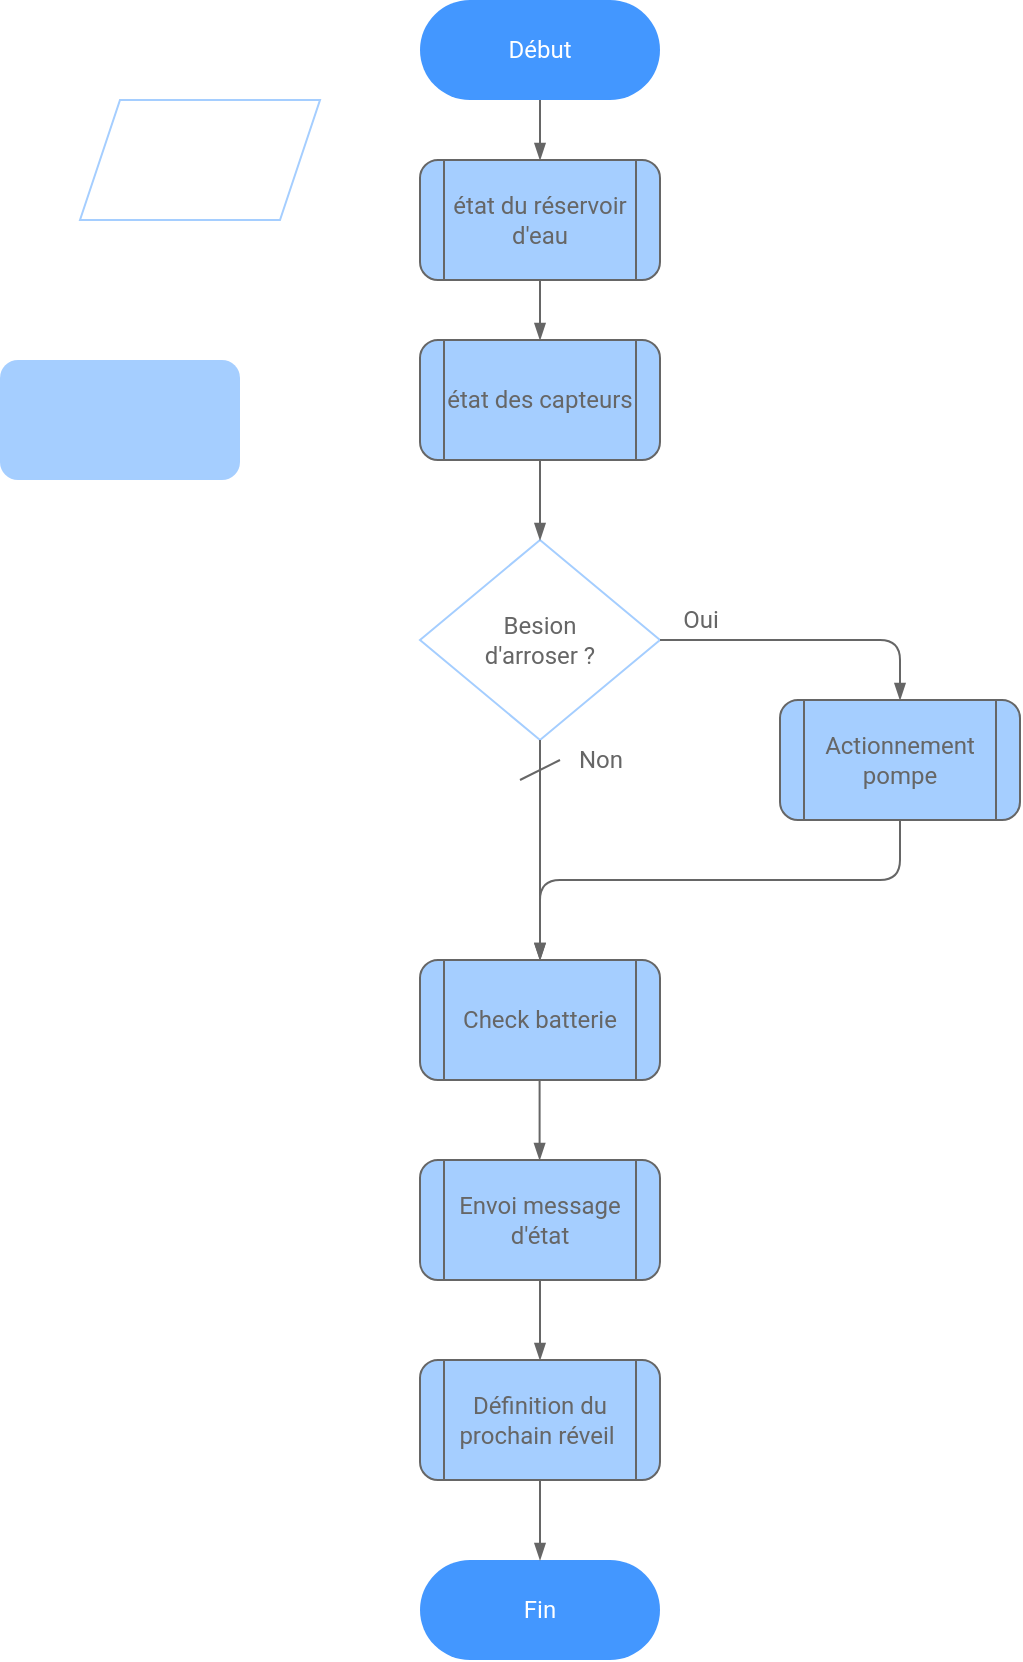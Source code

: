 <mxfile version="21.2.8" type="device" pages="3">
  <diagram name="Page-1" id="OE9aKIJHiNQNuaMelA7V">
    <mxGraphModel dx="1434" dy="839" grid="1" gridSize="10" guides="1" tooltips="1" connect="1" arrows="1" fold="1" page="1" pageScale="1" pageWidth="850" pageHeight="1100" math="0" shadow="0">
      <root>
        <mxCell id="0" />
        <mxCell id="1" parent="0" />
        <mxCell id="yngvC9tT7UjZiN8KPYfn-1" value="&lt;font color=&quot;#ffffff&quot;&gt;Début&lt;/font&gt;" style="rounded=1;whiteSpace=wrap;html=1;arcSize=50;fillColor=#4397ff;strokeColor=none;fontFamily=Roboto;fontSource=https%3A%2F%2Ffonts.googleapis.com%2Fcss%3Ffamily%3DRoboto;" parent="1" vertex="1">
          <mxGeometry x="320" y="120" width="120" height="50" as="geometry" />
        </mxCell>
        <mxCell id="yngvC9tT7UjZiN8KPYfn-2" value="&lt;font color=&quot;#666666&quot;&gt;état du réservoir d&#39;eau&lt;br&gt;&lt;/font&gt;" style="shape=process;whiteSpace=wrap;html=1;backgroundOutline=1;fontFamily=Roboto;strokeColor=#666666;fillColor=#A5CEFF;rounded=1;fontSource=https%3A%2F%2Ffonts.googleapis.com%2Fcss%3Ffamily%3DRoboto;" parent="1" vertex="1">
          <mxGeometry x="320" y="200" width="120" height="60" as="geometry" />
        </mxCell>
        <mxCell id="yngvC9tT7UjZiN8KPYfn-3" value="&lt;font color=&quot;#ffffff&quot;&gt;Fin&lt;/font&gt;" style="rounded=1;whiteSpace=wrap;html=1;arcSize=50;fillColor=#4397ff;strokeColor=none;fontFamily=Roboto;fontSource=https%3A%2F%2Ffonts.googleapis.com%2Fcss%3Ffamily%3DRoboto;" parent="1" vertex="1">
          <mxGeometry x="320" y="900" width="120" height="50" as="geometry" />
        </mxCell>
        <mxCell id="yngvC9tT7UjZiN8KPYfn-4" style="edgeStyle=orthogonalEdgeStyle;rounded=1;orthogonalLoop=1;jettySize=auto;html=1;fontFamily=Roboto;strokeColor=#666666;exitX=0.5;exitY=1;exitDx=0;exitDy=0;entryX=0.5;entryY=0;entryDx=0;entryDy=0;sketch=0;jumpStyle=none;endArrow=blockThin;endFill=1;fontSource=https%3A%2F%2Ffonts.googleapis.com%2Fcss%3Ffamily%3DRoboto;" parent="1" target="yngvC9tT7UjZiN8KPYfn-2" edge="1">
          <mxGeometry relative="1" as="geometry">
            <mxPoint x="380" y="170.0" as="sourcePoint" />
            <mxPoint x="650" y="270" as="targetPoint" />
            <Array as="points">
              <mxPoint x="380" y="170" />
              <mxPoint x="380" y="170" />
            </Array>
          </mxGeometry>
        </mxCell>
        <mxCell id="yngvC9tT7UjZiN8KPYfn-5" value="&lt;font color=&quot;#666666&quot;&gt;état des capteurs&lt;br&gt;&lt;/font&gt;" style="shape=process;whiteSpace=wrap;html=1;backgroundOutline=1;fontFamily=Roboto;strokeColor=#666666;fillColor=#A5CEFF;rounded=1;fontSource=https%3A%2F%2Ffonts.googleapis.com%2Fcss%3Ffamily%3DRoboto;" parent="1" vertex="1">
          <mxGeometry x="320" y="290" width="120" height="60" as="geometry" />
        </mxCell>
        <mxCell id="yngvC9tT7UjZiN8KPYfn-6" value="&lt;font color=&quot;#666666&quot;&gt;Besion&lt;br&gt;d&#39;arroser ?&lt;br&gt;&lt;/font&gt;" style="rhombus;whiteSpace=wrap;html=1;fontFamily=Roboto;fillColor=none;strokeColor=#A5CEFF;fontSource=https%3A%2F%2Ffonts.googleapis.com%2Fcss%3Ffamily%3DRoboto;" parent="1" vertex="1">
          <mxGeometry x="320" y="390" width="120" height="100" as="geometry" />
        </mxCell>
        <mxCell id="yngvC9tT7UjZiN8KPYfn-7" value="Non" style="text;html=1;align=center;verticalAlign=middle;resizable=0;points=[];autosize=1;strokeColor=none;fillColor=none;fontFamily=Roboto;fontColor=#666666;fontSource=https%3A%2F%2Ffonts.googleapis.com%2Fcss%3Ffamily%3DRoboto;" parent="1" vertex="1">
          <mxGeometry x="385" y="485" width="50" height="30" as="geometry" />
        </mxCell>
        <mxCell id="yngvC9tT7UjZiN8KPYfn-8" value="Oui" style="text;html=1;align=center;verticalAlign=middle;resizable=0;points=[];autosize=1;strokeColor=none;fillColor=none;fontFamily=Roboto;fontColor=#666666;fontSource=https%3A%2F%2Ffonts.googleapis.com%2Fcss%3Ffamily%3DRoboto;" parent="1" vertex="1">
          <mxGeometry x="440" y="415" width="40" height="30" as="geometry" />
        </mxCell>
        <mxCell id="yngvC9tT7UjZiN8KPYfn-9" style="edgeStyle=orthogonalEdgeStyle;rounded=1;orthogonalLoop=1;jettySize=auto;html=1;fontFamily=Roboto;strokeColor=#666666;exitX=1;exitY=0.5;exitDx=0;exitDy=0;sketch=0;jumpStyle=none;endArrow=blockThin;endFill=1;entryX=0.5;entryY=0;entryDx=0;entryDy=0;fontSource=https%3A%2F%2Ffonts.googleapis.com%2Fcss%3Ffamily%3DRoboto;" parent="1" source="yngvC9tT7UjZiN8KPYfn-6" target="yngvC9tT7UjZiN8KPYfn-10" edge="1">
          <mxGeometry relative="1" as="geometry">
            <mxPoint x="460" y="420" as="sourcePoint" />
            <mxPoint x="590" y="450" as="targetPoint" />
            <Array as="points">
              <mxPoint x="560" y="440" />
            </Array>
          </mxGeometry>
        </mxCell>
        <mxCell id="yngvC9tT7UjZiN8KPYfn-10" value="&lt;font color=&quot;#666666&quot;&gt;Actionnement&lt;br&gt;pompe&lt;br&gt;&lt;/font&gt;" style="shape=process;whiteSpace=wrap;html=1;backgroundOutline=1;fontFamily=Roboto;strokeColor=#666666;fillColor=#A5CEFF;rounded=1;fontSource=https%3A%2F%2Ffonts.googleapis.com%2Fcss%3Ffamily%3DRoboto;" parent="1" vertex="1">
          <mxGeometry x="500" y="470" width="120" height="60" as="geometry" />
        </mxCell>
        <mxCell id="yngvC9tT7UjZiN8KPYfn-11" style="edgeStyle=orthogonalEdgeStyle;rounded=1;orthogonalLoop=1;jettySize=auto;html=1;fontFamily=Roboto;strokeColor=#666666;exitX=0.5;exitY=1;exitDx=0;exitDy=0;sketch=0;jumpStyle=none;endArrow=blockThin;endFill=1;entryX=0.5;entryY=0;entryDx=0;entryDy=0;fontSource=https%3A%2F%2Ffonts.googleapis.com%2Fcss%3Ffamily%3DRoboto;" parent="1" source="yngvC9tT7UjZiN8KPYfn-2" target="yngvC9tT7UjZiN8KPYfn-5" edge="1">
          <mxGeometry relative="1" as="geometry">
            <mxPoint x="454" y="270" as="sourcePoint" />
            <mxPoint x="574" y="300" as="targetPoint" />
            <Array as="points">
              <mxPoint x="380" y="280" />
              <mxPoint x="380" y="280" />
            </Array>
          </mxGeometry>
        </mxCell>
        <mxCell id="yngvC9tT7UjZiN8KPYfn-12" style="edgeStyle=orthogonalEdgeStyle;rounded=1;orthogonalLoop=1;jettySize=auto;html=1;fontFamily=Roboto;strokeColor=#666666;exitX=0.5;exitY=1;exitDx=0;exitDy=0;sketch=0;jumpStyle=none;endArrow=blockThin;endFill=1;entryX=0.5;entryY=0;entryDx=0;entryDy=0;fontSource=https%3A%2F%2Ffonts.googleapis.com%2Fcss%3Ffamily%3DRoboto;" parent="1" source="yngvC9tT7UjZiN8KPYfn-5" target="yngvC9tT7UjZiN8KPYfn-6" edge="1">
          <mxGeometry relative="1" as="geometry">
            <mxPoint x="390" y="270" as="sourcePoint" />
            <mxPoint x="380" y="360" as="targetPoint" />
            <Array as="points">
              <mxPoint x="380" y="360" />
              <mxPoint x="380" y="360" />
            </Array>
          </mxGeometry>
        </mxCell>
        <mxCell id="yngvC9tT7UjZiN8KPYfn-13" style="edgeStyle=orthogonalEdgeStyle;rounded=1;orthogonalLoop=1;jettySize=auto;html=1;fontFamily=Roboto;strokeColor=#666666;exitX=0.5;exitY=1;exitDx=0;exitDy=0;sketch=0;jumpStyle=none;endArrow=blockThin;endFill=1;entryX=0.5;entryY=0;entryDx=0;entryDy=0;fontSource=https%3A%2F%2Ffonts.googleapis.com%2Fcss%3Ffamily%3DRoboto;" parent="1" source="yngvC9tT7UjZiN8KPYfn-6" target="yngvC9tT7UjZiN8KPYfn-20" edge="1">
          <mxGeometry relative="1" as="geometry">
            <mxPoint x="390" y="560" as="sourcePoint" />
            <mxPoint x="390" y="750" as="targetPoint" />
            <Array as="points" />
          </mxGeometry>
        </mxCell>
        <mxCell id="yngvC9tT7UjZiN8KPYfn-14" value="&lt;font color=&quot;#666666&quot;&gt;Envoi message&lt;br&gt;d&#39;état&lt;br&gt;&lt;/font&gt;" style="shape=process;whiteSpace=wrap;html=1;backgroundOutline=1;fontFamily=Roboto;strokeColor=#666666;fillColor=#A5CEFF;rounded=1;fontSource=https%3A%2F%2Ffonts.googleapis.com%2Fcss%3Ffamily%3DRoboto;" parent="1" vertex="1">
          <mxGeometry x="320" y="700" width="120" height="60" as="geometry" />
        </mxCell>
        <mxCell id="yngvC9tT7UjZiN8KPYfn-15" style="edgeStyle=orthogonalEdgeStyle;rounded=1;orthogonalLoop=1;jettySize=auto;html=1;fontFamily=Roboto;strokeColor=#666666;sketch=0;jumpStyle=none;endArrow=blockThin;endFill=1;entryX=0.5;entryY=0;entryDx=0;entryDy=0;exitX=0.5;exitY=1;exitDx=0;exitDy=0;fontSource=https%3A%2F%2Ffonts.googleapis.com%2Fcss%3Ffamily%3DRoboto;" parent="1" source="yngvC9tT7UjZiN8KPYfn-10" target="yngvC9tT7UjZiN8KPYfn-20" edge="1">
          <mxGeometry relative="1" as="geometry">
            <mxPoint x="560" y="730" as="sourcePoint" />
            <mxPoint x="400" y="760" as="targetPoint" />
            <Array as="points">
              <mxPoint x="560" y="560" />
              <mxPoint x="380" y="560" />
            </Array>
          </mxGeometry>
        </mxCell>
        <mxCell id="yngvC9tT7UjZiN8KPYfn-16" style="rounded=0;orthogonalLoop=1;jettySize=auto;html=1;fontFamily=Roboto;strokeColor=#666666;exitX=1;exitY=0.5;exitDx=0;exitDy=0;endArrow=none;endFill=0;fontSource=https%3A%2F%2Ffonts.googleapis.com%2Fcss%3Ffamily%3DRoboto;" parent="1" edge="1">
          <mxGeometry relative="1" as="geometry">
            <mxPoint x="370" y="510" as="sourcePoint" />
            <mxPoint x="390" y="500" as="targetPoint" />
          </mxGeometry>
        </mxCell>
        <mxCell id="yngvC9tT7UjZiN8KPYfn-17" style="edgeStyle=orthogonalEdgeStyle;rounded=1;orthogonalLoop=1;jettySize=auto;html=1;fontFamily=Roboto;strokeColor=#666666;sketch=0;jumpStyle=none;endArrow=blockThin;endFill=1;entryX=0.5;entryY=0;entryDx=0;entryDy=0;exitX=0.5;exitY=1;exitDx=0;exitDy=0;fontSource=https%3A%2F%2Ffonts.googleapis.com%2Fcss%3Ffamily%3DRoboto;" parent="1" source="yngvC9tT7UjZiN8KPYfn-14" target="yngvC9tT7UjZiN8KPYfn-19" edge="1">
          <mxGeometry relative="1" as="geometry">
            <mxPoint x="570" y="650" as="sourcePoint" />
            <mxPoint x="390" y="710" as="targetPoint" />
            <Array as="points">
              <mxPoint x="380" y="780" />
            </Array>
          </mxGeometry>
        </mxCell>
        <mxCell id="yngvC9tT7UjZiN8KPYfn-18" style="edgeStyle=orthogonalEdgeStyle;rounded=1;sketch=0;jumpStyle=none;orthogonalLoop=1;jettySize=auto;html=1;entryX=0.5;entryY=0;entryDx=0;entryDy=0;fontFamily=Roboto;fontColor=#666666;endArrow=blockThin;endFill=1;strokeColor=#666666;fontSource=https%3A%2F%2Ffonts.googleapis.com%2Fcss%3Ffamily%3DRoboto;" parent="1" source="yngvC9tT7UjZiN8KPYfn-19" target="yngvC9tT7UjZiN8KPYfn-3" edge="1">
          <mxGeometry relative="1" as="geometry" />
        </mxCell>
        <mxCell id="yngvC9tT7UjZiN8KPYfn-19" value="&lt;font color=&quot;#666666&quot;&gt;Définition du&lt;br&gt;prochain réveil&amp;nbsp;&lt;br&gt;&lt;/font&gt;" style="shape=process;whiteSpace=wrap;html=1;backgroundOutline=1;fontFamily=Roboto;strokeColor=#666666;fillColor=#A5CEFF;rounded=1;fontSource=https%3A%2F%2Ffonts.googleapis.com%2Fcss%3Ffamily%3DRoboto;" parent="1" vertex="1">
          <mxGeometry x="320" y="800" width="120" height="60" as="geometry" />
        </mxCell>
        <mxCell id="yngvC9tT7UjZiN8KPYfn-20" value="&lt;font color=&quot;#666666&quot;&gt;Check batterie&lt;/font&gt;" style="shape=process;whiteSpace=wrap;html=1;backgroundOutline=1;fontFamily=Roboto;strokeColor=#666666;fillColor=#A5CEFF;rounded=1;fontSource=https%3A%2F%2Ffonts.googleapis.com%2Fcss%3Ffamily%3DRoboto;" parent="1" vertex="1">
          <mxGeometry x="320" y="600" width="120" height="60" as="geometry" />
        </mxCell>
        <mxCell id="yngvC9tT7UjZiN8KPYfn-21" style="edgeStyle=orthogonalEdgeStyle;rounded=1;orthogonalLoop=1;jettySize=auto;html=1;fontFamily=Roboto;strokeColor=#666666;sketch=0;jumpStyle=none;endArrow=blockThin;endFill=1;entryX=0.5;entryY=0;entryDx=0;entryDy=0;exitX=0.5;exitY=1;exitDx=0;exitDy=0;fontSource=https%3A%2F%2Ffonts.googleapis.com%2Fcss%3Ffamily%3DRoboto;" parent="1" edge="1">
          <mxGeometry relative="1" as="geometry">
            <mxPoint x="379.8" y="660" as="sourcePoint" />
            <mxPoint x="379.8" y="700" as="targetPoint" />
            <Array as="points">
              <mxPoint x="379.8" y="680" />
            </Array>
          </mxGeometry>
        </mxCell>
        <mxCell id="yngvC9tT7UjZiN8KPYfn-23" value="" style="rounded=1;whiteSpace=wrap;html=1;fontFamily=Verdana;fillColor=#a5ceff;strokeColor=none;" parent="1" vertex="1">
          <mxGeometry x="110" y="300" width="120" height="60" as="geometry" />
        </mxCell>
        <mxCell id="yngvC9tT7UjZiN8KPYfn-24" value="" style="shape=parallelogram;perimeter=parallelogramPerimeter;whiteSpace=wrap;html=1;fixedSize=1;fontFamily=Verdana;strokeColor=#A5CEFF;fillColor=none;" parent="1" vertex="1">
          <mxGeometry x="150" y="170" width="120" height="60" as="geometry" />
        </mxCell>
      </root>
    </mxGraphModel>
  </diagram>
  <diagram id="vi9HgFCpm9P7u1nKo11P" name="Chronogramme-Starting">
    <mxGraphModel dx="1434" dy="839" grid="1" gridSize="10" guides="1" tooltips="1" connect="1" arrows="1" fold="1" page="1" pageScale="1" pageWidth="850" pageHeight="1100" math="0" shadow="0">
      <root>
        <mxCell id="0" />
        <mxCell id="1" parent="0" />
        <mxCell id="27HgH4-2QT6Ff63v_3GV-1" value="&lt;font color=&quot;#ffffff&quot;&gt;Start&lt;/font&gt;" style="rounded=1;whiteSpace=wrap;html=1;arcSize=50;fillColor=#4397ff;strokeColor=none;fontFamily=Roboto;fontSource=https%3A%2F%2Ffonts.googleapis.com%2Fcss%3Ffamily%3DRoboto;" parent="1" vertex="1">
          <mxGeometry x="40" y="80" width="120" height="40" as="geometry" />
        </mxCell>
        <mxCell id="27HgH4-2QT6Ff63v_3GV-2" style="edgeStyle=orthogonalEdgeStyle;rounded=1;orthogonalLoop=1;jettySize=auto;html=1;fontFamily=Roboto;strokeColor=#666666;exitX=1;exitY=0.5;exitDx=0;exitDy=0;entryX=0;entryY=0.5;entryDx=0;entryDy=0;sketch=0;jumpStyle=none;endArrow=blockThin;endFill=1;fontSource=https%3A%2F%2Ffonts.googleapis.com%2Fcss%3Ffamily%3DRoboto;" parent="1" source="27HgH4-2QT6Ff63v_3GV-1" target="jpqZsH3NFF88IBvpxgGf-1" edge="1">
          <mxGeometry relative="1" as="geometry">
            <mxPoint x="380" y="170.0" as="sourcePoint" />
            <mxPoint x="380" y="200" as="targetPoint" />
            <Array as="points" />
          </mxGeometry>
        </mxCell>
        <mxCell id="jpqZsH3NFF88IBvpxgGf-1" value="&lt;font color=&quot;#666666&quot;&gt;Splash&lt;br&gt;Screen&lt;br&gt;&lt;/font&gt;" style="shape=process;whiteSpace=wrap;html=1;backgroundOutline=1;fontFamily=Roboto;strokeColor=#666666;fillColor=#A5CEFF;rounded=1;fontSource=https%3A%2F%2Ffonts.googleapis.com%2Fcss%3Ffamily%3DRoboto;" parent="1" vertex="1">
          <mxGeometry x="200" y="70" width="120" height="60" as="geometry" />
        </mxCell>
        <mxCell id="PQH6kQ7z2z3Cy9Zp8rjt-1" value="&lt;font color=&quot;#666666&quot;&gt;User is&lt;br&gt;authenticated?&lt;br&gt;&lt;/font&gt;" style="rhombus;whiteSpace=wrap;html=1;fontFamily=Roboto;fillColor=none;strokeColor=#A5CEFF;fontSource=https%3A%2F%2Ffonts.googleapis.com%2Fcss%3Ffamily%3DRoboto;" parent="1" vertex="1">
          <mxGeometry x="360" y="50" width="120" height="100" as="geometry" />
        </mxCell>
        <mxCell id="iCKVBq57DxI1cTCN8JO2-2" value="&lt;font color=&quot;#666666&quot;&gt;Yes&lt;/font&gt;" style="text;html=1;strokeColor=none;fillColor=none;align=center;verticalAlign=middle;whiteSpace=wrap;rounded=0;fontFamily=Roboto;fontSource=https%3A%2F%2Ffonts.googleapis.com%2Fcss%3Ffamily%3DRoboto;" parent="1" vertex="1">
          <mxGeometry x="480" y="70" width="40" height="20" as="geometry" />
        </mxCell>
        <mxCell id="iCKVBq57DxI1cTCN8JO2-3" value="&lt;font color=&quot;#666666&quot;&gt;No&lt;/font&gt;" style="text;html=1;strokeColor=none;fillColor=none;align=center;verticalAlign=middle;whiteSpace=wrap;rounded=0;fontFamily=Roboto;fontSource=https%3A%2F%2Ffonts.googleapis.com%2Fcss%3Ffamily%3DRoboto;" parent="1" vertex="1">
          <mxGeometry x="380" y="150" width="40" height="20" as="geometry" />
        </mxCell>
        <mxCell id="5pzgxarPParY_VSVA__T-1" value="&lt;font color=&quot;#666666&quot;&gt;Home&lt;br&gt;&lt;/font&gt;" style="shape=process;whiteSpace=wrap;html=1;backgroundOutline=1;fontFamily=Roboto;strokeColor=#666666;fillColor=#A5CEFF;rounded=1;fontSource=https%3A%2F%2Ffonts.googleapis.com%2Fcss%3Ffamily%3DRoboto;" parent="1" vertex="1">
          <mxGeometry x="600" y="70" width="120" height="60" as="geometry" />
        </mxCell>
        <mxCell id="5pzgxarPParY_VSVA__T-2" value="&lt;font color=&quot;#666666&quot;&gt;Log In / Sign Up&lt;br&gt;&lt;/font&gt;" style="shape=process;whiteSpace=wrap;html=1;backgroundOutline=1;fontFamily=Roboto;strokeColor=#666666;fillColor=#A5CEFF;rounded=1;fontSource=https%3A%2F%2Ffonts.googleapis.com%2Fcss%3Ffamily%3DRoboto;" parent="1" vertex="1">
          <mxGeometry x="440" y="190" width="120" height="60" as="geometry" />
        </mxCell>
        <mxCell id="5pzgxarPParY_VSVA__T-3" style="edgeStyle=orthogonalEdgeStyle;rounded=1;orthogonalLoop=1;jettySize=auto;html=1;fontFamily=Roboto;strokeColor=#666666;exitX=1;exitY=0.5;exitDx=0;exitDy=0;entryX=0;entryY=0.5;entryDx=0;entryDy=0;sketch=0;jumpStyle=none;endArrow=blockThin;endFill=1;fontSource=https%3A%2F%2Ffonts.googleapis.com%2Fcss%3Ffamily%3DRoboto;" parent="1" edge="1">
          <mxGeometry relative="1" as="geometry">
            <mxPoint x="320" y="100" as="sourcePoint" />
            <mxPoint x="360" y="100" as="targetPoint" />
            <Array as="points" />
          </mxGeometry>
        </mxCell>
        <mxCell id="5pzgxarPParY_VSVA__T-4" style="edgeStyle=orthogonalEdgeStyle;rounded=1;orthogonalLoop=1;jettySize=auto;html=1;fontFamily=Roboto;strokeColor=#666666;exitX=0.5;exitY=1;exitDx=0;exitDy=0;entryX=0;entryY=0.5;entryDx=0;entryDy=0;sketch=0;jumpStyle=none;endArrow=blockThin;endFill=1;fontSource=https%3A%2F%2Ffonts.googleapis.com%2Fcss%3Ffamily%3DRoboto;" parent="1" source="PQH6kQ7z2z3Cy9Zp8rjt-1" target="5pzgxarPParY_VSVA__T-2" edge="1">
          <mxGeometry relative="1" as="geometry">
            <mxPoint x="330" y="110" as="sourcePoint" />
            <mxPoint x="370" y="110" as="targetPoint" />
            <Array as="points" />
          </mxGeometry>
        </mxCell>
        <mxCell id="5pzgxarPParY_VSVA__T-5" style="edgeStyle=orthogonalEdgeStyle;rounded=1;orthogonalLoop=1;jettySize=auto;html=1;fontFamily=Roboto;strokeColor=#666666;exitX=1;exitY=0.5;exitDx=0;exitDy=0;entryX=0;entryY=0.5;entryDx=0;entryDy=0;sketch=0;jumpStyle=none;endArrow=blockThin;endFill=1;fontSource=https%3A%2F%2Ffonts.googleapis.com%2Fcss%3Ffamily%3DRoboto;" parent="1" source="PQH6kQ7z2z3Cy9Zp8rjt-1" target="5pzgxarPParY_VSVA__T-1" edge="1">
          <mxGeometry relative="1" as="geometry">
            <mxPoint x="340" y="120" as="sourcePoint" />
            <mxPoint x="380" y="120" as="targetPoint" />
            <Array as="points" />
          </mxGeometry>
        </mxCell>
        <mxCell id="5pzgxarPParY_VSVA__T-6" style="edgeStyle=orthogonalEdgeStyle;rounded=1;orthogonalLoop=1;jettySize=auto;html=1;fontFamily=Roboto;strokeColor=#666666;exitX=1;exitY=0.5;exitDx=0;exitDy=0;sketch=0;jumpStyle=none;endArrow=blockThin;endFill=1;fontSource=https%3A%2F%2Ffonts.googleapis.com%2Fcss%3Ffamily%3DRoboto;entryX=0;entryY=0.5;entryDx=0;entryDy=0;" parent="1" source="5pzgxarPParY_VSVA__T-2" target="5pzgxarPParY_VSVA__T-1" edge="1">
          <mxGeometry relative="1" as="geometry">
            <mxPoint x="350" y="130" as="sourcePoint" />
            <mxPoint x="620" y="100" as="targetPoint" />
            <Array as="points">
              <mxPoint x="580" y="220" />
              <mxPoint x="580" y="100" />
            </Array>
          </mxGeometry>
        </mxCell>
        <mxCell id="JlPel_Fg4g8lpSBIWcdE-1" style="rounded=0;orthogonalLoop=1;jettySize=auto;html=1;fontFamily=Roboto;strokeColor=#666666;exitX=1;exitY=0.5;exitDx=0;exitDy=0;endArrow=none;endFill=0;fontSource=https%3A%2F%2Ffonts.googleapis.com%2Fcss%3Ffamily%3DRoboto;" parent="1" edge="1">
          <mxGeometry relative="1" as="geometry">
            <mxPoint x="410" y="160" as="sourcePoint" />
            <mxPoint x="430" y="150" as="targetPoint" />
          </mxGeometry>
        </mxCell>
        <mxCell id="JlPel_Fg4g8lpSBIWcdE-2" style="edgeStyle=orthogonalEdgeStyle;rounded=1;orthogonalLoop=1;jettySize=auto;html=1;fontFamily=Roboto;strokeColor=#666666;exitX=1;exitY=0.5;exitDx=0;exitDy=0;sketch=0;jumpStyle=none;endArrow=none;endFill=0;fontSource=https%3A%2F%2Ffonts.googleapis.com%2Fcss%3Ffamily%3DRoboto;dashed=1;" parent="1" edge="1">
          <mxGeometry relative="1" as="geometry">
            <mxPoint x="740" y="99.58" as="sourcePoint" />
            <mxPoint x="760" y="100" as="targetPoint" />
            <Array as="points" />
          </mxGeometry>
        </mxCell>
        <mxCell id="JlPel_Fg4g8lpSBIWcdE-3" style="edgeStyle=orthogonalEdgeStyle;rounded=1;orthogonalLoop=1;jettySize=auto;html=1;fontFamily=Roboto;strokeColor=#666666;exitX=1;exitY=0.5;exitDx=0;exitDy=0;sketch=0;jumpStyle=none;endArrow=none;endFill=0;fontSource=https%3A%2F%2Ffonts.googleapis.com%2Fcss%3Ffamily%3DRoboto;" parent="1" edge="1">
          <mxGeometry relative="1" as="geometry">
            <mxPoint x="720" y="99.59" as="sourcePoint" />
            <mxPoint x="740" y="100" as="targetPoint" />
            <Array as="points" />
          </mxGeometry>
        </mxCell>
      </root>
    </mxGraphModel>
  </diagram>
  <diagram id="MhlTlizCZdZfOIsXYbhk" name="Detect modules">
    <mxGraphModel dx="1687" dy="987" grid="1" gridSize="10" guides="1" tooltips="1" connect="1" arrows="1" fold="1" page="1" pageScale="1" pageWidth="1100" pageHeight="850" math="0" shadow="0">
      <root>
        <mxCell id="0" />
        <mxCell id="1" parent="0" />
        <mxCell id="9OPWW8Eglko5EGN0U-7P-1" value="&lt;font color=&quot;#ffffff&quot;&gt;Interruption&lt;/font&gt;" style="rounded=1;whiteSpace=wrap;html=1;arcSize=50;fillColor=#4397ff;strokeColor=none;fontFamily=Roboto;fontSource=https%3A%2F%2Ffonts.googleapis.com%2Fcss%3Ffamily%3DRoboto;" vertex="1" parent="1">
          <mxGeometry x="40" y="80" width="120" height="40" as="geometry" />
        </mxCell>
        <mxCell id="9OPWW8Eglko5EGN0U-7P-2" style="edgeStyle=orthogonalEdgeStyle;rounded=1;orthogonalLoop=1;jettySize=auto;html=1;fontFamily=Roboto;strokeColor=#666666;exitX=1;exitY=0.5;exitDx=0;exitDy=0;entryX=0;entryY=0.5;entryDx=0;entryDy=0;sketch=0;jumpStyle=none;endArrow=blockThin;endFill=1;fontSource=https%3A%2F%2Ffonts.googleapis.com%2Fcss%3Ffamily%3DRoboto;" edge="1" parent="1" source="9OPWW8Eglko5EGN0U-7P-1" target="9OPWW8Eglko5EGN0U-7P-3">
          <mxGeometry relative="1" as="geometry">
            <mxPoint x="380" y="170.0" as="sourcePoint" />
            <mxPoint x="380" y="200" as="targetPoint" />
            <Array as="points" />
          </mxGeometry>
        </mxCell>
        <mxCell id="9OPWW8Eglko5EGN0U-7P-3" value="&lt;font color=&quot;#666666&quot;&gt;Retrive MAC address&lt;br&gt;&lt;/font&gt;" style="shape=process;whiteSpace=wrap;html=1;backgroundOutline=1;fontFamily=Roboto;strokeColor=#666666;fillColor=#A5CEFF;rounded=1;fontSource=https%3A%2F%2Ffonts.googleapis.com%2Fcss%3Ffamily%3DRoboto;" vertex="1" parent="1">
          <mxGeometry x="200" y="70" width="120" height="60" as="geometry" />
        </mxCell>
        <mxCell id="9OPWW8Eglko5EGN0U-7P-4" value="&lt;font color=&quot;#666666&quot;&gt;HASH identical ?&lt;br&gt;&lt;/font&gt;" style="rhombus;whiteSpace=wrap;html=1;fontFamily=Roboto;fillColor=none;strokeColor=#A5CEFF;fontSource=https%3A%2F%2Ffonts.googleapis.com%2Fcss%3Ffamily%3DRoboto;" vertex="1" parent="1">
          <mxGeometry x="520" y="50" width="120" height="100" as="geometry" />
        </mxCell>
        <mxCell id="9OPWW8Eglko5EGN0U-7P-5" value="&lt;font color=&quot;#666666&quot;&gt;Yes&lt;/font&gt;" style="text;html=1;strokeColor=none;fillColor=none;align=center;verticalAlign=middle;whiteSpace=wrap;rounded=0;fontFamily=Roboto;fontSource=https%3A%2F%2Ffonts.googleapis.com%2Fcss%3Ffamily%3DRoboto;" vertex="1" parent="1">
          <mxGeometry x="640" y="70" width="40" height="20" as="geometry" />
        </mxCell>
        <mxCell id="9OPWW8Eglko5EGN0U-7P-6" value="&lt;font color=&quot;#666666&quot;&gt;No&lt;/font&gt;" style="text;html=1;strokeColor=none;fillColor=none;align=center;verticalAlign=middle;whiteSpace=wrap;rounded=0;fontFamily=Roboto;fontSource=https%3A%2F%2Ffonts.googleapis.com%2Fcss%3Ffamily%3DRoboto;" vertex="1" parent="1">
          <mxGeometry x="540" y="150" width="40" height="20" as="geometry" />
        </mxCell>
        <mxCell id="9OPWW8Eglko5EGN0U-7P-7" value="&lt;font color=&quot;#666666&quot;&gt;Connection&lt;br&gt;&lt;/font&gt;" style="shape=process;whiteSpace=wrap;html=1;backgroundOutline=1;fontFamily=Roboto;strokeColor=#666666;fillColor=#A5CEFF;rounded=1;fontSource=https%3A%2F%2Ffonts.googleapis.com%2Fcss%3Ffamily%3DRoboto;" vertex="1" parent="1">
          <mxGeometry x="680" y="70" width="120" height="60" as="geometry" />
        </mxCell>
        <mxCell id="9OPWW8Eglko5EGN0U-7P-9" style="edgeStyle=orthogonalEdgeStyle;rounded=1;orthogonalLoop=1;jettySize=auto;html=1;fontFamily=Roboto;strokeColor=#666666;exitX=1;exitY=0.5;exitDx=0;exitDy=0;entryX=0;entryY=0.5;entryDx=0;entryDy=0;sketch=0;jumpStyle=none;endArrow=blockThin;endFill=1;fontSource=https%3A%2F%2Ffonts.googleapis.com%2Fcss%3Ffamily%3DRoboto;" edge="1" parent="1">
          <mxGeometry relative="1" as="geometry">
            <mxPoint x="320" y="100" as="sourcePoint" />
            <mxPoint x="360" y="100" as="targetPoint" />
            <Array as="points" />
          </mxGeometry>
        </mxCell>
        <mxCell id="9OPWW8Eglko5EGN0U-7P-10" style="edgeStyle=orthogonalEdgeStyle;rounded=1;orthogonalLoop=1;jettySize=auto;html=1;fontFamily=Roboto;strokeColor=#666666;exitX=0.5;exitY=1;exitDx=0;exitDy=0;sketch=0;jumpStyle=none;endArrow=blockThin;endFill=1;fontSource=https%3A%2F%2Ffonts.googleapis.com%2Fcss%3Ffamily%3DRoboto;entryX=0.5;entryY=0;entryDx=0;entryDy=0;" edge="1" parent="1" source="9OPWW8Eglko5EGN0U-7P-4" target="9OPWW8Eglko5EGN0U-7P-17">
          <mxGeometry relative="1" as="geometry">
            <mxPoint x="490" y="110" as="sourcePoint" />
            <mxPoint x="360" y="220" as="targetPoint" />
            <Array as="points">
              <mxPoint x="580" y="170" />
              <mxPoint x="580" y="170" />
            </Array>
          </mxGeometry>
        </mxCell>
        <mxCell id="9OPWW8Eglko5EGN0U-7P-11" style="edgeStyle=orthogonalEdgeStyle;rounded=1;orthogonalLoop=1;jettySize=auto;html=1;fontFamily=Roboto;strokeColor=#666666;exitX=1;exitY=0.5;exitDx=0;exitDy=0;entryX=0;entryY=0.5;entryDx=0;entryDy=0;sketch=0;jumpStyle=none;endArrow=blockThin;endFill=1;fontSource=https%3A%2F%2Ffonts.googleapis.com%2Fcss%3Ffamily%3DRoboto;" edge="1" parent="1" source="9OPWW8Eglko5EGN0U-7P-4" target="9OPWW8Eglko5EGN0U-7P-7">
          <mxGeometry relative="1" as="geometry">
            <mxPoint x="420" y="120" as="sourcePoint" />
            <mxPoint x="460" y="120" as="targetPoint" />
            <Array as="points" />
          </mxGeometry>
        </mxCell>
        <mxCell id="9OPWW8Eglko5EGN0U-7P-13" style="rounded=0;orthogonalLoop=1;jettySize=auto;html=1;fontFamily=Roboto;strokeColor=#666666;exitX=1;exitY=0.5;exitDx=0;exitDy=0;endArrow=none;endFill=0;fontSource=https%3A%2F%2Ffonts.googleapis.com%2Fcss%3Ffamily%3DRoboto;" edge="1" parent="1">
          <mxGeometry relative="1" as="geometry">
            <mxPoint x="570" y="160" as="sourcePoint" />
            <mxPoint x="590" y="150" as="targetPoint" />
          </mxGeometry>
        </mxCell>
        <mxCell id="9OPWW8Eglko5EGN0U-7P-16" value="&lt;font color=&quot;#666666&quot;&gt;HASH MAC address&lt;br&gt;&lt;/font&gt;" style="shape=process;whiteSpace=wrap;html=1;backgroundOutline=1;fontFamily=Roboto;strokeColor=#666666;fillColor=#A5CEFF;rounded=1;fontSource=https%3A%2F%2Ffonts.googleapis.com%2Fcss%3Ffamily%3DRoboto;" vertex="1" parent="1">
          <mxGeometry x="360" y="70" width="120" height="60" as="geometry" />
        </mxCell>
        <mxCell id="9OPWW8Eglko5EGN0U-7P-17" value="&lt;font color=&quot;#ffffff&quot;&gt;Do nothing&lt;/font&gt;" style="rounded=1;whiteSpace=wrap;html=1;arcSize=50;fillColor=#4397ff;strokeColor=none;fontFamily=Roboto;fontSource=https%3A%2F%2Ffonts.googleapis.com%2Fcss%3Ffamily%3DRoboto;" vertex="1" parent="1">
          <mxGeometry x="520" y="200" width="120" height="40" as="geometry" />
        </mxCell>
        <mxCell id="9OPWW8Eglko5EGN0U-7P-19" style="edgeStyle=orthogonalEdgeStyle;rounded=1;orthogonalLoop=1;jettySize=auto;html=1;fontFamily=Roboto;strokeColor=#666666;exitX=1;exitY=0.5;exitDx=0;exitDy=0;entryX=0;entryY=0.5;entryDx=0;entryDy=0;sketch=0;jumpStyle=none;endArrow=blockThin;endFill=1;fontSource=https%3A%2F%2Ffonts.googleapis.com%2Fcss%3Ffamily%3DRoboto;" edge="1" parent="1" source="9OPWW8Eglko5EGN0U-7P-16" target="9OPWW8Eglko5EGN0U-7P-4">
          <mxGeometry relative="1" as="geometry">
            <mxPoint x="330" y="110" as="sourcePoint" />
            <mxPoint x="370" y="110" as="targetPoint" />
            <Array as="points" />
          </mxGeometry>
        </mxCell>
        <mxCell id="9OPWW8Eglko5EGN0U-7P-20" value="&lt;font color=&quot;#ffffff&quot;&gt;Start Com&lt;/font&gt;" style="rounded=1;whiteSpace=wrap;html=1;arcSize=50;fillColor=#4397ff;strokeColor=none;fontFamily=Roboto;fontSource=https%3A%2F%2Ffonts.googleapis.com%2Fcss%3Ffamily%3DRoboto;" vertex="1" parent="1">
          <mxGeometry x="840" y="80" width="120" height="40" as="geometry" />
        </mxCell>
        <mxCell id="9OPWW8Eglko5EGN0U-7P-21" style="edgeStyle=orthogonalEdgeStyle;rounded=1;orthogonalLoop=1;jettySize=auto;html=1;fontFamily=Roboto;strokeColor=#666666;exitX=1;exitY=0.5;exitDx=0;exitDy=0;entryX=0;entryY=0.5;entryDx=0;entryDy=0;sketch=0;jumpStyle=none;endArrow=blockThin;endFill=1;fontSource=https%3A%2F%2Ffonts.googleapis.com%2Fcss%3Ffamily%3DRoboto;" edge="1" parent="1">
          <mxGeometry relative="1" as="geometry">
            <mxPoint x="800" y="99.75" as="sourcePoint" />
            <mxPoint x="840" y="99.75" as="targetPoint" />
            <Array as="points" />
          </mxGeometry>
        </mxCell>
      </root>
    </mxGraphModel>
  </diagram>
</mxfile>
